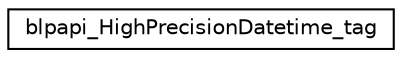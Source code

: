 digraph "Graphical Class Hierarchy"
{
  edge [fontname="Helvetica",fontsize="10",labelfontname="Helvetica",labelfontsize="10"];
  node [fontname="Helvetica",fontsize="10",shape=record];
  rankdir="LR";
  Node1 [label="blpapi_HighPrecisionDatetime_tag",height=0.2,width=0.4,color="black", fillcolor="white", style="filled",URL="$structblpapi___high_precision_datetime__tag.html"];
}
